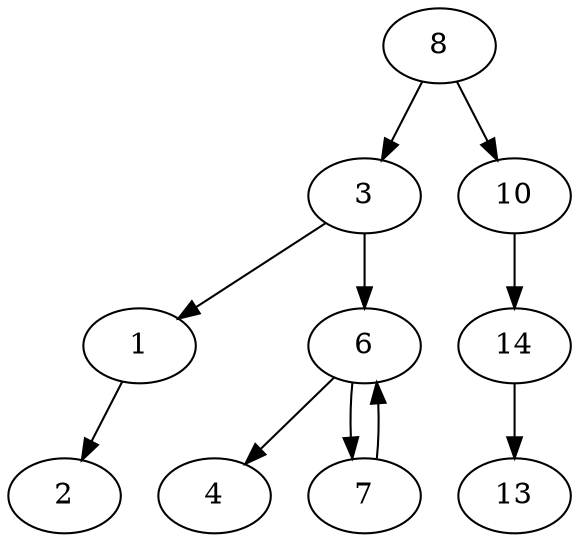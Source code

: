 digraph {
8;
8 -> 3;
3;
3 -> 1;
1;
1 -> 2;
2;
3 -> 6;
6;
6 -> 4;
4;
6 -> 7;
7;
7 -> 6;
6;
8 -> 10;
10;
10 -> 14;
14;
14 -> 13;
13;
}
